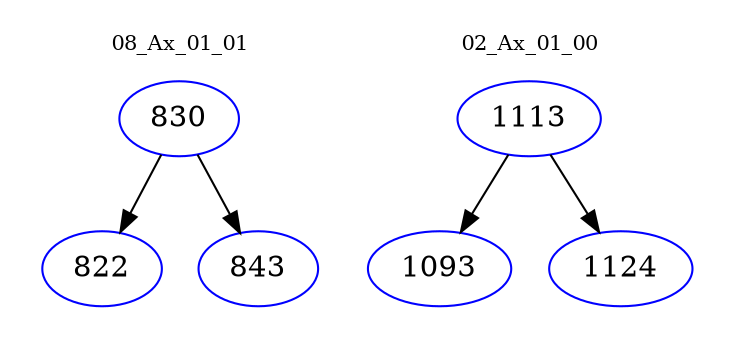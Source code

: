 digraph{
subgraph cluster_0 {
color = white
label = "08_Ax_01_01";
fontsize=10;
T0_830 [label="830", color="blue"]
T0_830 -> T0_822 [color="black"]
T0_822 [label="822", color="blue"]
T0_830 -> T0_843 [color="black"]
T0_843 [label="843", color="blue"]
}
subgraph cluster_1 {
color = white
label = "02_Ax_01_00";
fontsize=10;
T1_1113 [label="1113", color="blue"]
T1_1113 -> T1_1093 [color="black"]
T1_1093 [label="1093", color="blue"]
T1_1113 -> T1_1124 [color="black"]
T1_1124 [label="1124", color="blue"]
}
}
